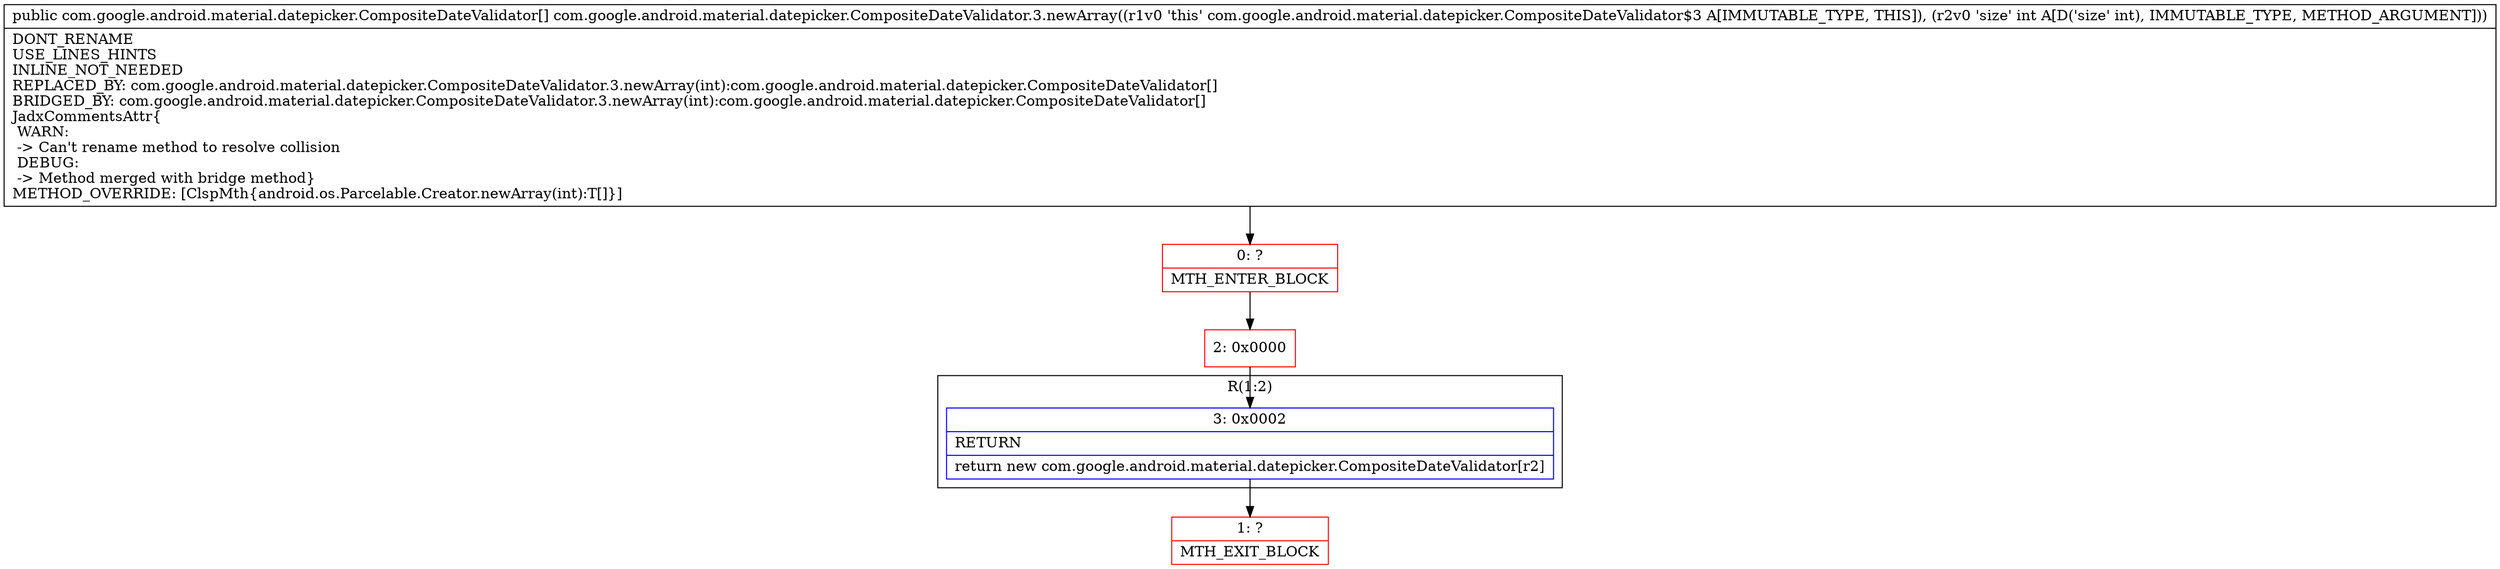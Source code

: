 digraph "CFG forcom.google.android.material.datepicker.CompositeDateValidator.3.newArray(I)[Lcom\/google\/android\/material\/datepicker\/CompositeDateValidator;" {
subgraph cluster_Region_1411662862 {
label = "R(1:2)";
node [shape=record,color=blue];
Node_3 [shape=record,label="{3\:\ 0x0002|RETURN\l|return new com.google.android.material.datepicker.CompositeDateValidator[r2]\l}"];
}
Node_0 [shape=record,color=red,label="{0\:\ ?|MTH_ENTER_BLOCK\l}"];
Node_2 [shape=record,color=red,label="{2\:\ 0x0000}"];
Node_1 [shape=record,color=red,label="{1\:\ ?|MTH_EXIT_BLOCK\l}"];
MethodNode[shape=record,label="{public com.google.android.material.datepicker.CompositeDateValidator[] com.google.android.material.datepicker.CompositeDateValidator.3.newArray((r1v0 'this' com.google.android.material.datepicker.CompositeDateValidator$3 A[IMMUTABLE_TYPE, THIS]), (r2v0 'size' int A[D('size' int), IMMUTABLE_TYPE, METHOD_ARGUMENT]))  | DONT_RENAME\lUSE_LINES_HINTS\lINLINE_NOT_NEEDED\lREPLACED_BY: com.google.android.material.datepicker.CompositeDateValidator.3.newArray(int):com.google.android.material.datepicker.CompositeDateValidator[]\lBRIDGED_BY: com.google.android.material.datepicker.CompositeDateValidator.3.newArray(int):com.google.android.material.datepicker.CompositeDateValidator[]\lJadxCommentsAttr\{\l WARN: \l \-\> Can't rename method to resolve collision\l DEBUG: \l \-\> Method merged with bridge method\}\lMETHOD_OVERRIDE: [ClspMth\{android.os.Parcelable.Creator.newArray(int):T[]\}]\l}"];
MethodNode -> Node_0;Node_3 -> Node_1;
Node_0 -> Node_2;
Node_2 -> Node_3;
}

